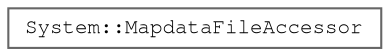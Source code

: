 digraph "Graphical Class Hierarchy"
{
 // LATEX_PDF_SIZE
  bgcolor="transparent";
  edge [fontname=FreeMono,fontsize=10,labelfontname=FreeMono,labelfontsize=10];
  node [fontname=FreeMono,fontsize=10,shape=box,height=0.2,width=0.4];
  rankdir="LR";
  Node0 [label="System::MapdataFileAccessor",height=0.2,width=0.4,color="grey40", fillcolor="white", style="filled",URL="$class_system_1_1_mapdata_file_accessor.html",tooltip=" "];
}
